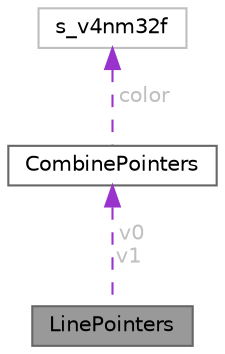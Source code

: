 digraph "LinePointers"
{
 // LATEX_PDF_SIZE
  bgcolor="transparent";
  edge [fontname=Helvetica,fontsize=10,labelfontname=Helvetica,labelfontsize=10];
  node [fontname=Helvetica,fontsize=10,shape=box,height=0.2,width=0.4];
  Node1 [id="Node000001",label="LinePointers",height=0.2,width=0.4,color="gray40", fillcolor="grey60", style="filled", fontcolor="black",tooltip="Структура, хранящая две вершины линии. Каждая вершина описывается структурой CombinePointers."];
  Node2 -> Node1 [id="edge1_Node000001_Node000002",dir="back",color="darkorchid3",style="dashed",tooltip=" ",label=" v0\nv1",fontcolor="grey" ];
  Node2 [id="Node000002",label="CombinePointers",height=0.2,width=0.4,color="gray40", fillcolor="white", style="filled",URL="$struct_combine_pointers.html",tooltip="Структура, хранящая указатели на геометрические координаты, текстурные координаты и цвет вершины"];
  Node3 -> Node2 [id="edge2_Node000002_Node000003",dir="back",color="darkorchid3",style="dashed",tooltip=" ",label=" color",fontcolor="grey" ];
  Node3 [id="Node000003",label="s_v4nm32f",height=0.2,width=0.4,color="grey75", fillcolor="white", style="filled",URL="$structs__v4nm32f.html",tooltip=" "];
}
